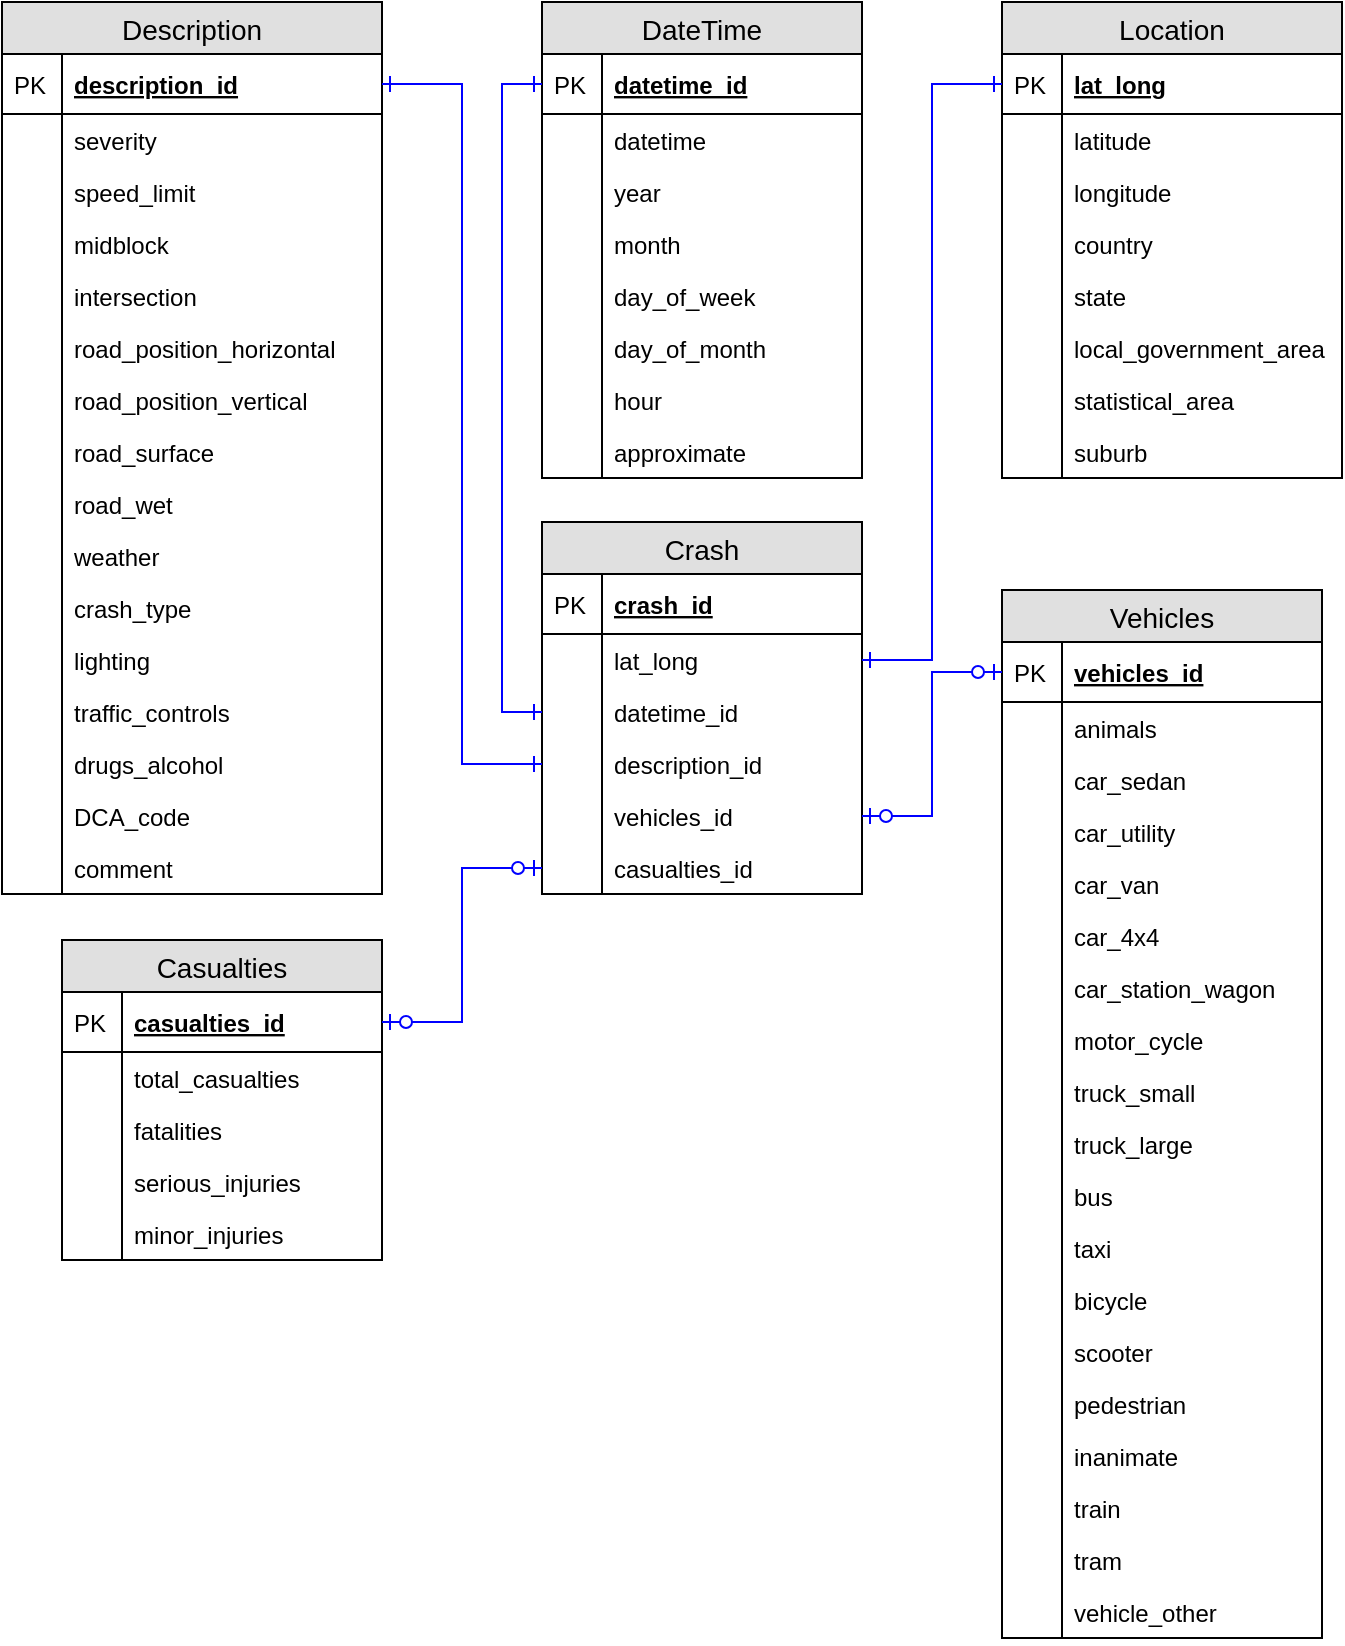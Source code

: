<mxfile version="12.4.1" type="device" pages="1"><diagram id="GvFTcKH3W0Dit8hN7vJ4" name="Page-1"><mxGraphModel dx="1341" dy="762" grid="1" gridSize="10" guides="1" tooltips="1" connect="1" arrows="1" fold="1" page="1" pageScale="1" pageWidth="850" pageHeight="1100" math="0" shadow="0"><root><mxCell id="0"/><mxCell id="1" parent="0"/><mxCell id="tbUKay86IUy-p5d0XgO8-1" value="Crash" style="swimlane;fontStyle=0;childLayout=stackLayout;horizontal=1;startSize=26;fillColor=#e0e0e0;horizontalStack=0;resizeParent=1;resizeParentMax=0;resizeLast=0;collapsible=1;marginBottom=0;swimlaneFillColor=#ffffff;align=center;fontSize=14;" parent="1" vertex="1"><mxGeometry x="370" y="276" width="160" height="186" as="geometry"/></mxCell><mxCell id="tbUKay86IUy-p5d0XgO8-2" value="crash_id" style="shape=partialRectangle;top=0;left=0;right=0;bottom=1;align=left;verticalAlign=middle;fillColor=none;spacingLeft=34;spacingRight=4;overflow=hidden;rotatable=0;points=[[0,0.5],[1,0.5]];portConstraint=eastwest;dropTarget=0;fontStyle=5;fontSize=12;" parent="tbUKay86IUy-p5d0XgO8-1" vertex="1"><mxGeometry y="26" width="160" height="30" as="geometry"/></mxCell><mxCell id="tbUKay86IUy-p5d0XgO8-3" value="PK" style="shape=partialRectangle;top=0;left=0;bottom=0;fillColor=none;align=left;verticalAlign=middle;spacingLeft=4;spacingRight=4;overflow=hidden;rotatable=0;points=[];portConstraint=eastwest;part=1;fontSize=12;" parent="tbUKay86IUy-p5d0XgO8-2" vertex="1" connectable="0"><mxGeometry width="30" height="30" as="geometry"/></mxCell><mxCell id="tbUKay86IUy-p5d0XgO8-8" value="lat_long" style="shape=partialRectangle;top=0;left=0;right=0;bottom=0;align=left;verticalAlign=top;fillColor=none;spacingLeft=34;spacingRight=4;overflow=hidden;rotatable=0;points=[[0,0.5],[1,0.5]];portConstraint=eastwest;dropTarget=0;fontSize=12;" parent="tbUKay86IUy-p5d0XgO8-1" vertex="1"><mxGeometry y="56" width="160" height="26" as="geometry"/></mxCell><mxCell id="tbUKay86IUy-p5d0XgO8-9" value="" style="shape=partialRectangle;top=0;left=0;bottom=0;fillColor=none;align=left;verticalAlign=top;spacingLeft=4;spacingRight=4;overflow=hidden;rotatable=0;points=[];portConstraint=eastwest;part=1;fontSize=12;" parent="tbUKay86IUy-p5d0XgO8-8" vertex="1" connectable="0"><mxGeometry width="30" height="26" as="geometry"/></mxCell><mxCell id="tbUKay86IUy-p5d0XgO8-73" value="datetime_id" style="shape=partialRectangle;top=0;left=0;right=0;bottom=0;align=left;verticalAlign=top;fillColor=none;spacingLeft=34;spacingRight=4;overflow=hidden;rotatable=0;points=[[0,0.5],[1,0.5]];portConstraint=eastwest;dropTarget=0;fontSize=12;" parent="tbUKay86IUy-p5d0XgO8-1" vertex="1"><mxGeometry y="82" width="160" height="26" as="geometry"/></mxCell><mxCell id="tbUKay86IUy-p5d0XgO8-74" value="" style="shape=partialRectangle;top=0;left=0;bottom=0;fillColor=none;align=left;verticalAlign=top;spacingLeft=4;spacingRight=4;overflow=hidden;rotatable=0;points=[];portConstraint=eastwest;part=1;fontSize=12;" parent="tbUKay86IUy-p5d0XgO8-73" vertex="1" connectable="0"><mxGeometry width="30" height="26" as="geometry"/></mxCell><mxCell id="tbUKay86IUy-p5d0XgO8-81" value="description_id" style="shape=partialRectangle;top=0;left=0;right=0;bottom=0;align=left;verticalAlign=top;fillColor=none;spacingLeft=34;spacingRight=4;overflow=hidden;rotatable=0;points=[[0,0.5],[1,0.5]];portConstraint=eastwest;dropTarget=0;fontSize=12;" parent="tbUKay86IUy-p5d0XgO8-1" vertex="1"><mxGeometry y="108" width="160" height="26" as="geometry"/></mxCell><mxCell id="tbUKay86IUy-p5d0XgO8-82" value="" style="shape=partialRectangle;top=0;left=0;bottom=0;fillColor=none;align=left;verticalAlign=top;spacingLeft=4;spacingRight=4;overflow=hidden;rotatable=0;points=[];portConstraint=eastwest;part=1;fontSize=12;" parent="tbUKay86IUy-p5d0XgO8-81" vertex="1" connectable="0"><mxGeometry width="30" height="26" as="geometry"/></mxCell><mxCell id="tbUKay86IUy-p5d0XgO8-79" value="vehicles_id" style="shape=partialRectangle;top=0;left=0;right=0;bottom=0;align=left;verticalAlign=top;fillColor=none;spacingLeft=34;spacingRight=4;overflow=hidden;rotatable=0;points=[[0,0.5],[1,0.5]];portConstraint=eastwest;dropTarget=0;fontSize=12;" parent="tbUKay86IUy-p5d0XgO8-1" vertex="1"><mxGeometry y="134" width="160" height="26" as="geometry"/></mxCell><mxCell id="tbUKay86IUy-p5d0XgO8-80" value="" style="shape=partialRectangle;top=0;left=0;bottom=0;fillColor=none;align=left;verticalAlign=top;spacingLeft=4;spacingRight=4;overflow=hidden;rotatable=0;points=[];portConstraint=eastwest;part=1;fontSize=12;" parent="tbUKay86IUy-p5d0XgO8-79" vertex="1" connectable="0"><mxGeometry width="30" height="26" as="geometry"/></mxCell><mxCell id="tbUKay86IUy-p5d0XgO8-77" value="casualties_id" style="shape=partialRectangle;top=0;left=0;right=0;bottom=0;align=left;verticalAlign=top;fillColor=none;spacingLeft=34;spacingRight=4;overflow=hidden;rotatable=0;points=[[0,0.5],[1,0.5]];portConstraint=eastwest;dropTarget=0;fontSize=12;" parent="tbUKay86IUy-p5d0XgO8-1" vertex="1"><mxGeometry y="160" width="160" height="26" as="geometry"/></mxCell><mxCell id="tbUKay86IUy-p5d0XgO8-78" value="" style="shape=partialRectangle;top=0;left=0;bottom=0;fillColor=none;align=left;verticalAlign=top;spacingLeft=4;spacingRight=4;overflow=hidden;rotatable=0;points=[];portConstraint=eastwest;part=1;fontSize=12;" parent="tbUKay86IUy-p5d0XgO8-77" vertex="1" connectable="0"><mxGeometry width="30" height="26" as="geometry"/></mxCell><mxCell id="tbUKay86IUy-p5d0XgO8-12" value="Description" style="swimlane;fontStyle=0;childLayout=stackLayout;horizontal=1;startSize=26;fillColor=#e0e0e0;horizontalStack=0;resizeParent=1;resizeParentMax=0;resizeLast=0;collapsible=1;marginBottom=0;swimlaneFillColor=#ffffff;align=center;fontSize=14;" parent="1" vertex="1"><mxGeometry x="100" y="16" width="190" height="446" as="geometry"/></mxCell><mxCell id="tbUKay86IUy-p5d0XgO8-13" value="description_id" style="shape=partialRectangle;top=0;left=0;right=0;bottom=1;align=left;verticalAlign=middle;fillColor=none;spacingLeft=34;spacingRight=4;overflow=hidden;rotatable=0;points=[[0,0.5],[1,0.5]];portConstraint=eastwest;dropTarget=0;fontStyle=5;fontSize=12;" parent="tbUKay86IUy-p5d0XgO8-12" vertex="1"><mxGeometry y="26" width="190" height="30" as="geometry"/></mxCell><mxCell id="tbUKay86IUy-p5d0XgO8-14" value="PK" style="shape=partialRectangle;top=0;left=0;bottom=0;fillColor=none;align=left;verticalAlign=middle;spacingLeft=4;spacingRight=4;overflow=hidden;rotatable=0;points=[];portConstraint=eastwest;part=1;fontSize=12;" parent="tbUKay86IUy-p5d0XgO8-13" vertex="1" connectable="0"><mxGeometry width="30" height="30" as="geometry"/></mxCell><mxCell id="tbUKay86IUy-p5d0XgO8-15" value="severity" style="shape=partialRectangle;top=0;left=0;right=0;bottom=0;align=left;verticalAlign=top;fillColor=none;spacingLeft=34;spacingRight=4;overflow=hidden;rotatable=0;points=[[0,0.5],[1,0.5]];portConstraint=eastwest;dropTarget=0;fontSize=12;" parent="tbUKay86IUy-p5d0XgO8-12" vertex="1"><mxGeometry y="56" width="190" height="26" as="geometry"/></mxCell><mxCell id="tbUKay86IUy-p5d0XgO8-16" value="" style="shape=partialRectangle;top=0;left=0;bottom=0;fillColor=none;align=left;verticalAlign=top;spacingLeft=4;spacingRight=4;overflow=hidden;rotatable=0;points=[];portConstraint=eastwest;part=1;fontSize=12;" parent="tbUKay86IUy-p5d0XgO8-15" vertex="1" connectable="0"><mxGeometry width="30" height="26" as="geometry"/></mxCell><mxCell id="tbUKay86IUy-p5d0XgO8-17" value="speed_limit" style="shape=partialRectangle;top=0;left=0;right=0;bottom=0;align=left;verticalAlign=top;fillColor=none;spacingLeft=34;spacingRight=4;overflow=hidden;rotatable=0;points=[[0,0.5],[1,0.5]];portConstraint=eastwest;dropTarget=0;fontSize=12;" parent="tbUKay86IUy-p5d0XgO8-12" vertex="1"><mxGeometry y="82" width="190" height="26" as="geometry"/></mxCell><mxCell id="tbUKay86IUy-p5d0XgO8-18" value="" style="shape=partialRectangle;top=0;left=0;bottom=0;fillColor=none;align=left;verticalAlign=top;spacingLeft=4;spacingRight=4;overflow=hidden;rotatable=0;points=[];portConstraint=eastwest;part=1;fontSize=12;" parent="tbUKay86IUy-p5d0XgO8-17" vertex="1" connectable="0"><mxGeometry width="30" height="26" as="geometry"/></mxCell><mxCell id="tbUKay86IUy-p5d0XgO8-19" value="midblock" style="shape=partialRectangle;top=0;left=0;right=0;bottom=0;align=left;verticalAlign=top;fillColor=none;spacingLeft=34;spacingRight=4;overflow=hidden;rotatable=0;points=[[0,0.5],[1,0.5]];portConstraint=eastwest;dropTarget=0;fontSize=12;" parent="tbUKay86IUy-p5d0XgO8-12" vertex="1"><mxGeometry y="108" width="190" height="26" as="geometry"/></mxCell><mxCell id="tbUKay86IUy-p5d0XgO8-20" value="" style="shape=partialRectangle;top=0;left=0;bottom=0;fillColor=none;align=left;verticalAlign=top;spacingLeft=4;spacingRight=4;overflow=hidden;rotatable=0;points=[];portConstraint=eastwest;part=1;fontSize=12;" parent="tbUKay86IUy-p5d0XgO8-19" vertex="1" connectable="0"><mxGeometry width="30" height="26" as="geometry"/></mxCell><mxCell id="tbUKay86IUy-p5d0XgO8-151" value="intersection" style="shape=partialRectangle;top=0;left=0;right=0;bottom=0;align=left;verticalAlign=top;fillColor=none;spacingLeft=34;spacingRight=4;overflow=hidden;rotatable=0;points=[[0,0.5],[1,0.5]];portConstraint=eastwest;dropTarget=0;fontSize=12;" parent="tbUKay86IUy-p5d0XgO8-12" vertex="1"><mxGeometry y="134" width="190" height="26" as="geometry"/></mxCell><mxCell id="tbUKay86IUy-p5d0XgO8-152" value="" style="shape=partialRectangle;top=0;left=0;bottom=0;fillColor=none;align=left;verticalAlign=top;spacingLeft=4;spacingRight=4;overflow=hidden;rotatable=0;points=[];portConstraint=eastwest;part=1;fontSize=12;" parent="tbUKay86IUy-p5d0XgO8-151" vertex="1" connectable="0"><mxGeometry width="30" height="26" as="geometry"/></mxCell><mxCell id="tbUKay86IUy-p5d0XgO8-153" value="road_position_horizontal" style="shape=partialRectangle;top=0;left=0;right=0;bottom=0;align=left;verticalAlign=top;fillColor=none;spacingLeft=34;spacingRight=4;overflow=hidden;rotatable=0;points=[[0,0.5],[1,0.5]];portConstraint=eastwest;dropTarget=0;fontSize=12;" parent="tbUKay86IUy-p5d0XgO8-12" vertex="1"><mxGeometry y="160" width="190" height="26" as="geometry"/></mxCell><mxCell id="tbUKay86IUy-p5d0XgO8-154" value="" style="shape=partialRectangle;top=0;left=0;bottom=0;fillColor=none;align=left;verticalAlign=top;spacingLeft=4;spacingRight=4;overflow=hidden;rotatable=0;points=[];portConstraint=eastwest;part=1;fontSize=12;" parent="tbUKay86IUy-p5d0XgO8-153" vertex="1" connectable="0"><mxGeometry width="30" height="26" as="geometry"/></mxCell><mxCell id="tbUKay86IUy-p5d0XgO8-155" value="road_position_vertical" style="shape=partialRectangle;top=0;left=0;right=0;bottom=0;align=left;verticalAlign=top;fillColor=none;spacingLeft=34;spacingRight=4;overflow=hidden;rotatable=0;points=[[0,0.5],[1,0.5]];portConstraint=eastwest;dropTarget=0;fontSize=12;" parent="tbUKay86IUy-p5d0XgO8-12" vertex="1"><mxGeometry y="186" width="190" height="26" as="geometry"/></mxCell><mxCell id="tbUKay86IUy-p5d0XgO8-156" value="" style="shape=partialRectangle;top=0;left=0;bottom=0;fillColor=none;align=left;verticalAlign=top;spacingLeft=4;spacingRight=4;overflow=hidden;rotatable=0;points=[];portConstraint=eastwest;part=1;fontSize=12;" parent="tbUKay86IUy-p5d0XgO8-155" vertex="1" connectable="0"><mxGeometry width="30" height="26" as="geometry"/></mxCell><mxCell id="tbUKay86IUy-p5d0XgO8-157" value="road_surface" style="shape=partialRectangle;top=0;left=0;right=0;bottom=0;align=left;verticalAlign=top;fillColor=none;spacingLeft=34;spacingRight=4;overflow=hidden;rotatable=0;points=[[0,0.5],[1,0.5]];portConstraint=eastwest;dropTarget=0;fontSize=12;" parent="tbUKay86IUy-p5d0XgO8-12" vertex="1"><mxGeometry y="212" width="190" height="26" as="geometry"/></mxCell><mxCell id="tbUKay86IUy-p5d0XgO8-158" value="" style="shape=partialRectangle;top=0;left=0;bottom=0;fillColor=none;align=left;verticalAlign=top;spacingLeft=4;spacingRight=4;overflow=hidden;rotatable=0;points=[];portConstraint=eastwest;part=1;fontSize=12;" parent="tbUKay86IUy-p5d0XgO8-157" vertex="1" connectable="0"><mxGeometry width="30" height="26" as="geometry"/></mxCell><mxCell id="tbUKay86IUy-p5d0XgO8-159" value="road_wet" style="shape=partialRectangle;top=0;left=0;right=0;bottom=0;align=left;verticalAlign=top;fillColor=none;spacingLeft=34;spacingRight=4;overflow=hidden;rotatable=0;points=[[0,0.5],[1,0.5]];portConstraint=eastwest;dropTarget=0;fontSize=12;" parent="tbUKay86IUy-p5d0XgO8-12" vertex="1"><mxGeometry y="238" width="190" height="26" as="geometry"/></mxCell><mxCell id="tbUKay86IUy-p5d0XgO8-160" value="" style="shape=partialRectangle;top=0;left=0;bottom=0;fillColor=none;align=left;verticalAlign=top;spacingLeft=4;spacingRight=4;overflow=hidden;rotatable=0;points=[];portConstraint=eastwest;part=1;fontSize=12;" parent="tbUKay86IUy-p5d0XgO8-159" vertex="1" connectable="0"><mxGeometry width="30" height="26" as="geometry"/></mxCell><mxCell id="tbUKay86IUy-p5d0XgO8-161" value="weather" style="shape=partialRectangle;top=0;left=0;right=0;bottom=0;align=left;verticalAlign=top;fillColor=none;spacingLeft=34;spacingRight=4;overflow=hidden;rotatable=0;points=[[0,0.5],[1,0.5]];portConstraint=eastwest;dropTarget=0;fontSize=12;" parent="tbUKay86IUy-p5d0XgO8-12" vertex="1"><mxGeometry y="264" width="190" height="26" as="geometry"/></mxCell><mxCell id="tbUKay86IUy-p5d0XgO8-162" value="" style="shape=partialRectangle;top=0;left=0;bottom=0;fillColor=none;align=left;verticalAlign=top;spacingLeft=4;spacingRight=4;overflow=hidden;rotatable=0;points=[];portConstraint=eastwest;part=1;fontSize=12;" parent="tbUKay86IUy-p5d0XgO8-161" vertex="1" connectable="0"><mxGeometry width="30" height="26" as="geometry"/></mxCell><mxCell id="tbUKay86IUy-p5d0XgO8-163" value="crash_type" style="shape=partialRectangle;top=0;left=0;right=0;bottom=0;align=left;verticalAlign=top;fillColor=none;spacingLeft=34;spacingRight=4;overflow=hidden;rotatable=0;points=[[0,0.5],[1,0.5]];portConstraint=eastwest;dropTarget=0;fontSize=12;" parent="tbUKay86IUy-p5d0XgO8-12" vertex="1"><mxGeometry y="290" width="190" height="26" as="geometry"/></mxCell><mxCell id="tbUKay86IUy-p5d0XgO8-164" value="" style="shape=partialRectangle;top=0;left=0;bottom=0;fillColor=none;align=left;verticalAlign=top;spacingLeft=4;spacingRight=4;overflow=hidden;rotatable=0;points=[];portConstraint=eastwest;part=1;fontSize=12;" parent="tbUKay86IUy-p5d0XgO8-163" vertex="1" connectable="0"><mxGeometry width="30" height="26" as="geometry"/></mxCell><mxCell id="tbUKay86IUy-p5d0XgO8-165" value="lighting" style="shape=partialRectangle;top=0;left=0;right=0;bottom=0;align=left;verticalAlign=top;fillColor=none;spacingLeft=34;spacingRight=4;overflow=hidden;rotatable=0;points=[[0,0.5],[1,0.5]];portConstraint=eastwest;dropTarget=0;fontSize=12;" parent="tbUKay86IUy-p5d0XgO8-12" vertex="1"><mxGeometry y="316" width="190" height="26" as="geometry"/></mxCell><mxCell id="tbUKay86IUy-p5d0XgO8-166" value="" style="shape=partialRectangle;top=0;left=0;bottom=0;fillColor=none;align=left;verticalAlign=top;spacingLeft=4;spacingRight=4;overflow=hidden;rotatable=0;points=[];portConstraint=eastwest;part=1;fontSize=12;" parent="tbUKay86IUy-p5d0XgO8-165" vertex="1" connectable="0"><mxGeometry width="30" height="26" as="geometry"/></mxCell><mxCell id="tbUKay86IUy-p5d0XgO8-167" value="traffic_controls" style="shape=partialRectangle;top=0;left=0;right=0;bottom=0;align=left;verticalAlign=top;fillColor=none;spacingLeft=34;spacingRight=4;overflow=hidden;rotatable=0;points=[[0,0.5],[1,0.5]];portConstraint=eastwest;dropTarget=0;fontSize=12;" parent="tbUKay86IUy-p5d0XgO8-12" vertex="1"><mxGeometry y="342" width="190" height="26" as="geometry"/></mxCell><mxCell id="tbUKay86IUy-p5d0XgO8-168" value="" style="shape=partialRectangle;top=0;left=0;bottom=0;fillColor=none;align=left;verticalAlign=top;spacingLeft=4;spacingRight=4;overflow=hidden;rotatable=0;points=[];portConstraint=eastwest;part=1;fontSize=12;" parent="tbUKay86IUy-p5d0XgO8-167" vertex="1" connectable="0"><mxGeometry width="30" height="26" as="geometry"/></mxCell><mxCell id="tbUKay86IUy-p5d0XgO8-169" value="drugs_alcohol" style="shape=partialRectangle;top=0;left=0;right=0;bottom=0;align=left;verticalAlign=top;fillColor=none;spacingLeft=34;spacingRight=4;overflow=hidden;rotatable=0;points=[[0,0.5],[1,0.5]];portConstraint=eastwest;dropTarget=0;fontSize=12;" parent="tbUKay86IUy-p5d0XgO8-12" vertex="1"><mxGeometry y="368" width="190" height="26" as="geometry"/></mxCell><mxCell id="tbUKay86IUy-p5d0XgO8-170" value="" style="shape=partialRectangle;top=0;left=0;bottom=0;fillColor=none;align=left;verticalAlign=top;spacingLeft=4;spacingRight=4;overflow=hidden;rotatable=0;points=[];portConstraint=eastwest;part=1;fontSize=12;" parent="tbUKay86IUy-p5d0XgO8-169" vertex="1" connectable="0"><mxGeometry width="30" height="26" as="geometry"/></mxCell><mxCell id="tbUKay86IUy-p5d0XgO8-171" value="DCA_code" style="shape=partialRectangle;top=0;left=0;right=0;bottom=0;align=left;verticalAlign=top;fillColor=none;spacingLeft=34;spacingRight=4;overflow=hidden;rotatable=0;points=[[0,0.5],[1,0.5]];portConstraint=eastwest;dropTarget=0;fontSize=12;" parent="tbUKay86IUy-p5d0XgO8-12" vertex="1"><mxGeometry y="394" width="190" height="26" as="geometry"/></mxCell><mxCell id="tbUKay86IUy-p5d0XgO8-172" value="" style="shape=partialRectangle;top=0;left=0;bottom=0;fillColor=none;align=left;verticalAlign=top;spacingLeft=4;spacingRight=4;overflow=hidden;rotatable=0;points=[];portConstraint=eastwest;part=1;fontSize=12;" parent="tbUKay86IUy-p5d0XgO8-171" vertex="1" connectable="0"><mxGeometry width="30" height="26" as="geometry"/></mxCell><mxCell id="tbUKay86IUy-p5d0XgO8-173" value="comment" style="shape=partialRectangle;top=0;left=0;right=0;bottom=0;align=left;verticalAlign=top;fillColor=none;spacingLeft=34;spacingRight=4;overflow=hidden;rotatable=0;points=[[0,0.5],[1,0.5]];portConstraint=eastwest;dropTarget=0;fontSize=12;" parent="tbUKay86IUy-p5d0XgO8-12" vertex="1"><mxGeometry y="420" width="190" height="26" as="geometry"/></mxCell><mxCell id="tbUKay86IUy-p5d0XgO8-174" value="" style="shape=partialRectangle;top=0;left=0;bottom=0;fillColor=none;align=left;verticalAlign=top;spacingLeft=4;spacingRight=4;overflow=hidden;rotatable=0;points=[];portConstraint=eastwest;part=1;fontSize=12;" parent="tbUKay86IUy-p5d0XgO8-173" vertex="1" connectable="0"><mxGeometry width="30" height="26" as="geometry"/></mxCell><mxCell id="tbUKay86IUy-p5d0XgO8-23" value="DateTime" style="swimlane;fontStyle=0;childLayout=stackLayout;horizontal=1;startSize=26;fillColor=#e0e0e0;horizontalStack=0;resizeParent=1;resizeParentMax=0;resizeLast=0;collapsible=1;marginBottom=0;swimlaneFillColor=#ffffff;align=center;fontSize=14;" parent="1" vertex="1"><mxGeometry x="370" y="16" width="160" height="238" as="geometry"/></mxCell><mxCell id="tbUKay86IUy-p5d0XgO8-24" value="datetime_id" style="shape=partialRectangle;top=0;left=0;right=0;bottom=1;align=left;verticalAlign=middle;fillColor=none;spacingLeft=34;spacingRight=4;overflow=hidden;rotatable=0;points=[[0,0.5],[1,0.5]];portConstraint=eastwest;dropTarget=0;fontStyle=5;fontSize=12;" parent="tbUKay86IUy-p5d0XgO8-23" vertex="1"><mxGeometry y="26" width="160" height="30" as="geometry"/></mxCell><mxCell id="tbUKay86IUy-p5d0XgO8-25" value="PK" style="shape=partialRectangle;top=0;left=0;bottom=0;fillColor=none;align=left;verticalAlign=middle;spacingLeft=4;spacingRight=4;overflow=hidden;rotatable=0;points=[];portConstraint=eastwest;part=1;fontSize=12;" parent="tbUKay86IUy-p5d0XgO8-24" vertex="1" connectable="0"><mxGeometry width="30" height="30" as="geometry"/></mxCell><mxCell id="tbUKay86IUy-p5d0XgO8-26" value="datetime" style="shape=partialRectangle;top=0;left=0;right=0;bottom=0;align=left;verticalAlign=top;fillColor=none;spacingLeft=34;spacingRight=4;overflow=hidden;rotatable=0;points=[[0,0.5],[1,0.5]];portConstraint=eastwest;dropTarget=0;fontSize=12;" parent="tbUKay86IUy-p5d0XgO8-23" vertex="1"><mxGeometry y="56" width="160" height="26" as="geometry"/></mxCell><mxCell id="tbUKay86IUy-p5d0XgO8-27" value="" style="shape=partialRectangle;top=0;left=0;bottom=0;fillColor=none;align=left;verticalAlign=top;spacingLeft=4;spacingRight=4;overflow=hidden;rotatable=0;points=[];portConstraint=eastwest;part=1;fontSize=12;" parent="tbUKay86IUy-p5d0XgO8-26" vertex="1" connectable="0"><mxGeometry width="30" height="26" as="geometry"/></mxCell><mxCell id="tbUKay86IUy-p5d0XgO8-28" value="year" style="shape=partialRectangle;top=0;left=0;right=0;bottom=0;align=left;verticalAlign=top;fillColor=none;spacingLeft=34;spacingRight=4;overflow=hidden;rotatable=0;points=[[0,0.5],[1,0.5]];portConstraint=eastwest;dropTarget=0;fontSize=12;" parent="tbUKay86IUy-p5d0XgO8-23" vertex="1"><mxGeometry y="82" width="160" height="26" as="geometry"/></mxCell><mxCell id="tbUKay86IUy-p5d0XgO8-29" value="" style="shape=partialRectangle;top=0;left=0;bottom=0;fillColor=none;align=left;verticalAlign=top;spacingLeft=4;spacingRight=4;overflow=hidden;rotatable=0;points=[];portConstraint=eastwest;part=1;fontSize=12;" parent="tbUKay86IUy-p5d0XgO8-28" vertex="1" connectable="0"><mxGeometry width="30" height="26" as="geometry"/></mxCell><mxCell id="tbUKay86IUy-p5d0XgO8-30" value="month" style="shape=partialRectangle;top=0;left=0;right=0;bottom=0;align=left;verticalAlign=top;fillColor=none;spacingLeft=34;spacingRight=4;overflow=hidden;rotatable=0;points=[[0,0.5],[1,0.5]];portConstraint=eastwest;dropTarget=0;fontSize=12;" parent="tbUKay86IUy-p5d0XgO8-23" vertex="1"><mxGeometry y="108" width="160" height="26" as="geometry"/></mxCell><mxCell id="tbUKay86IUy-p5d0XgO8-31" value="" style="shape=partialRectangle;top=0;left=0;bottom=0;fillColor=none;align=left;verticalAlign=top;spacingLeft=4;spacingRight=4;overflow=hidden;rotatable=0;points=[];portConstraint=eastwest;part=1;fontSize=12;" parent="tbUKay86IUy-p5d0XgO8-30" vertex="1" connectable="0"><mxGeometry width="30" height="26" as="geometry"/></mxCell><mxCell id="tbUKay86IUy-p5d0XgO8-102" value="day_of_week" style="shape=partialRectangle;top=0;left=0;right=0;bottom=0;align=left;verticalAlign=top;fillColor=none;spacingLeft=34;spacingRight=4;overflow=hidden;rotatable=0;points=[[0,0.5],[1,0.5]];portConstraint=eastwest;dropTarget=0;fontSize=12;" parent="tbUKay86IUy-p5d0XgO8-23" vertex="1"><mxGeometry y="134" width="160" height="26" as="geometry"/></mxCell><mxCell id="tbUKay86IUy-p5d0XgO8-103" value="" style="shape=partialRectangle;top=0;left=0;bottom=0;fillColor=none;align=left;verticalAlign=top;spacingLeft=4;spacingRight=4;overflow=hidden;rotatable=0;points=[];portConstraint=eastwest;part=1;fontSize=12;" parent="tbUKay86IUy-p5d0XgO8-102" vertex="1" connectable="0"><mxGeometry width="30" height="26" as="geometry"/></mxCell><mxCell id="tbUKay86IUy-p5d0XgO8-104" value="day_of_month" style="shape=partialRectangle;top=0;left=0;right=0;bottom=0;align=left;verticalAlign=top;fillColor=none;spacingLeft=34;spacingRight=4;overflow=hidden;rotatable=0;points=[[0,0.5],[1,0.5]];portConstraint=eastwest;dropTarget=0;fontSize=12;" parent="tbUKay86IUy-p5d0XgO8-23" vertex="1"><mxGeometry y="160" width="160" height="26" as="geometry"/></mxCell><mxCell id="tbUKay86IUy-p5d0XgO8-105" value="" style="shape=partialRectangle;top=0;left=0;bottom=0;fillColor=none;align=left;verticalAlign=top;spacingLeft=4;spacingRight=4;overflow=hidden;rotatable=0;points=[];portConstraint=eastwest;part=1;fontSize=12;" parent="tbUKay86IUy-p5d0XgO8-104" vertex="1" connectable="0"><mxGeometry width="30" height="26" as="geometry"/></mxCell><mxCell id="tbUKay86IUy-p5d0XgO8-106" value="hour" style="shape=partialRectangle;top=0;left=0;right=0;bottom=0;align=left;verticalAlign=top;fillColor=none;spacingLeft=34;spacingRight=4;overflow=hidden;rotatable=0;points=[[0,0.5],[1,0.5]];portConstraint=eastwest;dropTarget=0;fontSize=12;" parent="tbUKay86IUy-p5d0XgO8-23" vertex="1"><mxGeometry y="186" width="160" height="26" as="geometry"/></mxCell><mxCell id="tbUKay86IUy-p5d0XgO8-107" value="" style="shape=partialRectangle;top=0;left=0;bottom=0;fillColor=none;align=left;verticalAlign=top;spacingLeft=4;spacingRight=4;overflow=hidden;rotatable=0;points=[];portConstraint=eastwest;part=1;fontSize=12;" parent="tbUKay86IUy-p5d0XgO8-106" vertex="1" connectable="0"><mxGeometry width="30" height="26" as="geometry"/></mxCell><mxCell id="tFTnKFbqQkCnBOEM3c4P-1" value="approximate" style="shape=partialRectangle;top=0;left=0;right=0;bottom=0;align=left;verticalAlign=top;fillColor=none;spacingLeft=34;spacingRight=4;overflow=hidden;rotatable=0;points=[[0,0.5],[1,0.5]];portConstraint=eastwest;dropTarget=0;fontSize=12;" vertex="1" parent="tbUKay86IUy-p5d0XgO8-23"><mxGeometry y="212" width="160" height="26" as="geometry"/></mxCell><mxCell id="tFTnKFbqQkCnBOEM3c4P-2" value="" style="shape=partialRectangle;top=0;left=0;bottom=0;fillColor=none;align=left;verticalAlign=top;spacingLeft=4;spacingRight=4;overflow=hidden;rotatable=0;points=[];portConstraint=eastwest;part=1;fontSize=12;" vertex="1" connectable="0" parent="tFTnKFbqQkCnBOEM3c4P-1"><mxGeometry width="30" height="26" as="geometry"/></mxCell><mxCell id="tbUKay86IUy-p5d0XgO8-34" value="Location" style="swimlane;fontStyle=0;childLayout=stackLayout;horizontal=1;startSize=26;fillColor=#e0e0e0;horizontalStack=0;resizeParent=1;resizeParentMax=0;resizeLast=0;collapsible=1;marginBottom=0;swimlaneFillColor=#ffffff;align=center;fontSize=14;" parent="1" vertex="1"><mxGeometry x="600" y="16" width="170" height="238" as="geometry"/></mxCell><mxCell id="tbUKay86IUy-p5d0XgO8-35" value="lat_long" style="shape=partialRectangle;top=0;left=0;right=0;bottom=1;align=left;verticalAlign=middle;fillColor=none;spacingLeft=34;spacingRight=4;overflow=hidden;rotatable=0;points=[[0,0.5],[1,0.5]];portConstraint=eastwest;dropTarget=0;fontStyle=5;fontSize=12;" parent="tbUKay86IUy-p5d0XgO8-34" vertex="1"><mxGeometry y="26" width="170" height="30" as="geometry"/></mxCell><mxCell id="tbUKay86IUy-p5d0XgO8-36" value="PK" style="shape=partialRectangle;top=0;left=0;bottom=0;fillColor=none;align=left;verticalAlign=middle;spacingLeft=4;spacingRight=4;overflow=hidden;rotatable=0;points=[];portConstraint=eastwest;part=1;fontSize=12;" parent="tbUKay86IUy-p5d0XgO8-35" vertex="1" connectable="0"><mxGeometry width="30" height="30" as="geometry"/></mxCell><mxCell id="tbUKay86IUy-p5d0XgO8-37" value="latitude" style="shape=partialRectangle;top=0;left=0;right=0;bottom=0;align=left;verticalAlign=top;fillColor=none;spacingLeft=34;spacingRight=4;overflow=hidden;rotatable=0;points=[[0,0.5],[1,0.5]];portConstraint=eastwest;dropTarget=0;fontSize=12;" parent="tbUKay86IUy-p5d0XgO8-34" vertex="1"><mxGeometry y="56" width="170" height="26" as="geometry"/></mxCell><mxCell id="tbUKay86IUy-p5d0XgO8-38" value="" style="shape=partialRectangle;top=0;left=0;bottom=0;fillColor=none;align=left;verticalAlign=top;spacingLeft=4;spacingRight=4;overflow=hidden;rotatable=0;points=[];portConstraint=eastwest;part=1;fontSize=12;" parent="tbUKay86IUy-p5d0XgO8-37" vertex="1" connectable="0"><mxGeometry width="30" height="26" as="geometry"/></mxCell><mxCell id="tbUKay86IUy-p5d0XgO8-39" value="longitude" style="shape=partialRectangle;top=0;left=0;right=0;bottom=0;align=left;verticalAlign=top;fillColor=none;spacingLeft=34;spacingRight=4;overflow=hidden;rotatable=0;points=[[0,0.5],[1,0.5]];portConstraint=eastwest;dropTarget=0;fontSize=12;" parent="tbUKay86IUy-p5d0XgO8-34" vertex="1"><mxGeometry y="82" width="170" height="26" as="geometry"/></mxCell><mxCell id="tbUKay86IUy-p5d0XgO8-40" value="" style="shape=partialRectangle;top=0;left=0;bottom=0;fillColor=none;align=left;verticalAlign=top;spacingLeft=4;spacingRight=4;overflow=hidden;rotatable=0;points=[];portConstraint=eastwest;part=1;fontSize=12;" parent="tbUKay86IUy-p5d0XgO8-39" vertex="1" connectable="0"><mxGeometry width="30" height="26" as="geometry"/></mxCell><mxCell id="tbUKay86IUy-p5d0XgO8-41" value="country" style="shape=partialRectangle;top=0;left=0;right=0;bottom=0;align=left;verticalAlign=top;fillColor=none;spacingLeft=34;spacingRight=4;overflow=hidden;rotatable=0;points=[[0,0.5],[1,0.5]];portConstraint=eastwest;dropTarget=0;fontSize=12;" parent="tbUKay86IUy-p5d0XgO8-34" vertex="1"><mxGeometry y="108" width="170" height="26" as="geometry"/></mxCell><mxCell id="tbUKay86IUy-p5d0XgO8-42" value="" style="shape=partialRectangle;top=0;left=0;bottom=0;fillColor=none;align=left;verticalAlign=top;spacingLeft=4;spacingRight=4;overflow=hidden;rotatable=0;points=[];portConstraint=eastwest;part=1;fontSize=12;" parent="tbUKay86IUy-p5d0XgO8-41" vertex="1" connectable="0"><mxGeometry width="30" height="26" as="geometry"/></mxCell><mxCell id="tbUKay86IUy-p5d0XgO8-90" value="state" style="shape=partialRectangle;top=0;left=0;right=0;bottom=0;align=left;verticalAlign=top;fillColor=none;spacingLeft=34;spacingRight=4;overflow=hidden;rotatable=0;points=[[0,0.5],[1,0.5]];portConstraint=eastwest;dropTarget=0;fontSize=12;" parent="tbUKay86IUy-p5d0XgO8-34" vertex="1"><mxGeometry y="134" width="170" height="26" as="geometry"/></mxCell><mxCell id="tbUKay86IUy-p5d0XgO8-91" value="" style="shape=partialRectangle;top=0;left=0;bottom=0;fillColor=none;align=left;verticalAlign=top;spacingLeft=4;spacingRight=4;overflow=hidden;rotatable=0;points=[];portConstraint=eastwest;part=1;fontSize=12;" parent="tbUKay86IUy-p5d0XgO8-90" vertex="1" connectable="0"><mxGeometry width="30" height="26" as="geometry"/></mxCell><mxCell id="tbUKay86IUy-p5d0XgO8-92" value="local_government_area" style="shape=partialRectangle;top=0;left=0;right=0;bottom=0;align=left;verticalAlign=top;fillColor=none;spacingLeft=34;spacingRight=4;overflow=hidden;rotatable=0;points=[[0,0.5],[1,0.5]];portConstraint=eastwest;dropTarget=0;fontSize=12;" parent="tbUKay86IUy-p5d0XgO8-34" vertex="1"><mxGeometry y="160" width="170" height="26" as="geometry"/></mxCell><mxCell id="tbUKay86IUy-p5d0XgO8-93" value="" style="shape=partialRectangle;top=0;left=0;bottom=0;fillColor=none;align=left;verticalAlign=top;spacingLeft=4;spacingRight=4;overflow=hidden;rotatable=0;points=[];portConstraint=eastwest;part=1;fontSize=12;" parent="tbUKay86IUy-p5d0XgO8-92" vertex="1" connectable="0"><mxGeometry width="30" height="26" as="geometry"/></mxCell><mxCell id="tbUKay86IUy-p5d0XgO8-94" value="statistical_area" style="shape=partialRectangle;top=0;left=0;right=0;bottom=0;align=left;verticalAlign=top;fillColor=none;spacingLeft=34;spacingRight=4;overflow=hidden;rotatable=0;points=[[0,0.5],[1,0.5]];portConstraint=eastwest;dropTarget=0;fontSize=12;" parent="tbUKay86IUy-p5d0XgO8-34" vertex="1"><mxGeometry y="186" width="170" height="26" as="geometry"/></mxCell><mxCell id="tbUKay86IUy-p5d0XgO8-95" value="" style="shape=partialRectangle;top=0;left=0;bottom=0;fillColor=none;align=left;verticalAlign=top;spacingLeft=4;spacingRight=4;overflow=hidden;rotatable=0;points=[];portConstraint=eastwest;part=1;fontSize=12;" parent="tbUKay86IUy-p5d0XgO8-94" vertex="1" connectable="0"><mxGeometry width="30" height="26" as="geometry"/></mxCell><mxCell id="tbUKay86IUy-p5d0XgO8-96" value="suburb" style="shape=partialRectangle;top=0;left=0;right=0;bottom=0;align=left;verticalAlign=top;fillColor=none;spacingLeft=34;spacingRight=4;overflow=hidden;rotatable=0;points=[[0,0.5],[1,0.5]];portConstraint=eastwest;dropTarget=0;fontSize=12;" parent="tbUKay86IUy-p5d0XgO8-34" vertex="1"><mxGeometry y="212" width="170" height="26" as="geometry"/></mxCell><mxCell id="tbUKay86IUy-p5d0XgO8-97" value="" style="shape=partialRectangle;top=0;left=0;bottom=0;fillColor=none;align=left;verticalAlign=top;spacingLeft=4;spacingRight=4;overflow=hidden;rotatable=0;points=[];portConstraint=eastwest;part=1;fontSize=12;" parent="tbUKay86IUy-p5d0XgO8-96" vertex="1" connectable="0"><mxGeometry width="30" height="26" as="geometry"/></mxCell><mxCell id="tbUKay86IUy-p5d0XgO8-45" value="Vehicles" style="swimlane;fontStyle=0;childLayout=stackLayout;horizontal=1;startSize=26;fillColor=#e0e0e0;horizontalStack=0;resizeParent=1;resizeParentMax=0;resizeLast=0;collapsible=1;marginBottom=0;swimlaneFillColor=#ffffff;align=center;fontSize=14;" parent="1" vertex="1"><mxGeometry x="600" y="310" width="160" height="524" as="geometry"/></mxCell><mxCell id="tbUKay86IUy-p5d0XgO8-46" value="vehicles_id" style="shape=partialRectangle;top=0;left=0;right=0;bottom=1;align=left;verticalAlign=middle;fillColor=none;spacingLeft=34;spacingRight=4;overflow=hidden;rotatable=0;points=[[0,0.5],[1,0.5]];portConstraint=eastwest;dropTarget=0;fontStyle=5;fontSize=12;" parent="tbUKay86IUy-p5d0XgO8-45" vertex="1"><mxGeometry y="26" width="160" height="30" as="geometry"/></mxCell><mxCell id="tbUKay86IUy-p5d0XgO8-47" value="PK" style="shape=partialRectangle;top=0;left=0;bottom=0;fillColor=none;align=left;verticalAlign=middle;spacingLeft=4;spacingRight=4;overflow=hidden;rotatable=0;points=[];portConstraint=eastwest;part=1;fontSize=12;" parent="tbUKay86IUy-p5d0XgO8-46" vertex="1" connectable="0"><mxGeometry width="30" height="30" as="geometry"/></mxCell><mxCell id="tbUKay86IUy-p5d0XgO8-48" value="animals" style="shape=partialRectangle;top=0;left=0;right=0;bottom=0;align=left;verticalAlign=top;fillColor=none;spacingLeft=34;spacingRight=4;overflow=hidden;rotatable=0;points=[[0,0.5],[1,0.5]];portConstraint=eastwest;dropTarget=0;fontSize=12;" parent="tbUKay86IUy-p5d0XgO8-45" vertex="1"><mxGeometry y="56" width="160" height="26" as="geometry"/></mxCell><mxCell id="tbUKay86IUy-p5d0XgO8-49" value="" style="shape=partialRectangle;top=0;left=0;bottom=0;fillColor=none;align=left;verticalAlign=top;spacingLeft=4;spacingRight=4;overflow=hidden;rotatable=0;points=[];portConstraint=eastwest;part=1;fontSize=12;" parent="tbUKay86IUy-p5d0XgO8-48" vertex="1" connectable="0"><mxGeometry width="30" height="26" as="geometry"/></mxCell><mxCell id="tbUKay86IUy-p5d0XgO8-50" value="car_sedan" style="shape=partialRectangle;top=0;left=0;right=0;bottom=0;align=left;verticalAlign=top;fillColor=none;spacingLeft=34;spacingRight=4;overflow=hidden;rotatable=0;points=[[0,0.5],[1,0.5]];portConstraint=eastwest;dropTarget=0;fontSize=12;" parent="tbUKay86IUy-p5d0XgO8-45" vertex="1"><mxGeometry y="82" width="160" height="26" as="geometry"/></mxCell><mxCell id="tbUKay86IUy-p5d0XgO8-51" value="" style="shape=partialRectangle;top=0;left=0;bottom=0;fillColor=none;align=left;verticalAlign=top;spacingLeft=4;spacingRight=4;overflow=hidden;rotatable=0;points=[];portConstraint=eastwest;part=1;fontSize=12;" parent="tbUKay86IUy-p5d0XgO8-50" vertex="1" connectable="0"><mxGeometry width="30" height="26" as="geometry"/></mxCell><mxCell id="tbUKay86IUy-p5d0XgO8-52" value="car_utility" style="shape=partialRectangle;top=0;left=0;right=0;bottom=0;align=left;verticalAlign=top;fillColor=none;spacingLeft=34;spacingRight=4;overflow=hidden;rotatable=0;points=[[0,0.5],[1,0.5]];portConstraint=eastwest;dropTarget=0;fontSize=12;" parent="tbUKay86IUy-p5d0XgO8-45" vertex="1"><mxGeometry y="108" width="160" height="26" as="geometry"/></mxCell><mxCell id="tbUKay86IUy-p5d0XgO8-53" value="" style="shape=partialRectangle;top=0;left=0;bottom=0;fillColor=none;align=left;verticalAlign=top;spacingLeft=4;spacingRight=4;overflow=hidden;rotatable=0;points=[];portConstraint=eastwest;part=1;fontSize=12;" parent="tbUKay86IUy-p5d0XgO8-52" vertex="1" connectable="0"><mxGeometry width="30" height="26" as="geometry"/></mxCell><mxCell id="tbUKay86IUy-p5d0XgO8-108" value="car_van" style="shape=partialRectangle;top=0;left=0;right=0;bottom=0;align=left;verticalAlign=top;fillColor=none;spacingLeft=34;spacingRight=4;overflow=hidden;rotatable=0;points=[[0,0.5],[1,0.5]];portConstraint=eastwest;dropTarget=0;fontSize=12;" parent="tbUKay86IUy-p5d0XgO8-45" vertex="1"><mxGeometry y="134" width="160" height="26" as="geometry"/></mxCell><mxCell id="tbUKay86IUy-p5d0XgO8-109" value="" style="shape=partialRectangle;top=0;left=0;bottom=0;fillColor=none;align=left;verticalAlign=top;spacingLeft=4;spacingRight=4;overflow=hidden;rotatable=0;points=[];portConstraint=eastwest;part=1;fontSize=12;" parent="tbUKay86IUy-p5d0XgO8-108" vertex="1" connectable="0"><mxGeometry width="30" height="26" as="geometry"/></mxCell><mxCell id="tbUKay86IUy-p5d0XgO8-110" value="car_4x4" style="shape=partialRectangle;top=0;left=0;right=0;bottom=0;align=left;verticalAlign=top;fillColor=none;spacingLeft=34;spacingRight=4;overflow=hidden;rotatable=0;points=[[0,0.5],[1,0.5]];portConstraint=eastwest;dropTarget=0;fontSize=12;" parent="tbUKay86IUy-p5d0XgO8-45" vertex="1"><mxGeometry y="160" width="160" height="26" as="geometry"/></mxCell><mxCell id="tbUKay86IUy-p5d0XgO8-111" value="" style="shape=partialRectangle;top=0;left=0;bottom=0;fillColor=none;align=left;verticalAlign=top;spacingLeft=4;spacingRight=4;overflow=hidden;rotatable=0;points=[];portConstraint=eastwest;part=1;fontSize=12;" parent="tbUKay86IUy-p5d0XgO8-110" vertex="1" connectable="0"><mxGeometry width="30" height="26" as="geometry"/></mxCell><mxCell id="tbUKay86IUy-p5d0XgO8-136" value="car_station_wagon" style="shape=partialRectangle;top=0;left=0;right=0;bottom=0;align=left;verticalAlign=top;fillColor=none;spacingLeft=34;spacingRight=4;overflow=hidden;rotatable=0;points=[[0,0.5],[1,0.5]];portConstraint=eastwest;dropTarget=0;fontSize=12;" parent="tbUKay86IUy-p5d0XgO8-45" vertex="1"><mxGeometry y="186" width="160" height="26" as="geometry"/></mxCell><mxCell id="tbUKay86IUy-p5d0XgO8-137" value="" style="shape=partialRectangle;top=0;left=0;bottom=0;fillColor=none;align=left;verticalAlign=top;spacingLeft=4;spacingRight=4;overflow=hidden;rotatable=0;points=[];portConstraint=eastwest;part=1;fontSize=12;" parent="tbUKay86IUy-p5d0XgO8-136" vertex="1" connectable="0"><mxGeometry width="30" height="26" as="geometry"/></mxCell><mxCell id="tbUKay86IUy-p5d0XgO8-112" value="motor_cycle" style="shape=partialRectangle;top=0;left=0;right=0;bottom=0;align=left;verticalAlign=top;fillColor=none;spacingLeft=34;spacingRight=4;overflow=hidden;rotatable=0;points=[[0,0.5],[1,0.5]];portConstraint=eastwest;dropTarget=0;fontSize=12;" parent="tbUKay86IUy-p5d0XgO8-45" vertex="1"><mxGeometry y="212" width="160" height="26" as="geometry"/></mxCell><mxCell id="tbUKay86IUy-p5d0XgO8-113" value="" style="shape=partialRectangle;top=0;left=0;bottom=0;fillColor=none;align=left;verticalAlign=top;spacingLeft=4;spacingRight=4;overflow=hidden;rotatable=0;points=[];portConstraint=eastwest;part=1;fontSize=12;" parent="tbUKay86IUy-p5d0XgO8-112" vertex="1" connectable="0"><mxGeometry width="30" height="26" as="geometry"/></mxCell><mxCell id="tbUKay86IUy-p5d0XgO8-114" value="truck_small" style="shape=partialRectangle;top=0;left=0;right=0;bottom=0;align=left;verticalAlign=top;fillColor=none;spacingLeft=34;spacingRight=4;overflow=hidden;rotatable=0;points=[[0,0.5],[1,0.5]];portConstraint=eastwest;dropTarget=0;fontSize=12;" parent="tbUKay86IUy-p5d0XgO8-45" vertex="1"><mxGeometry y="238" width="160" height="26" as="geometry"/></mxCell><mxCell id="tbUKay86IUy-p5d0XgO8-115" value="" style="shape=partialRectangle;top=0;left=0;bottom=0;fillColor=none;align=left;verticalAlign=top;spacingLeft=4;spacingRight=4;overflow=hidden;rotatable=0;points=[];portConstraint=eastwest;part=1;fontSize=12;" parent="tbUKay86IUy-p5d0XgO8-114" vertex="1" connectable="0"><mxGeometry width="30" height="26" as="geometry"/></mxCell><mxCell id="tbUKay86IUy-p5d0XgO8-134" value="truck_large" style="shape=partialRectangle;top=0;left=0;right=0;bottom=0;align=left;verticalAlign=top;fillColor=none;spacingLeft=34;spacingRight=4;overflow=hidden;rotatable=0;points=[[0,0.5],[1,0.5]];portConstraint=eastwest;dropTarget=0;fontSize=12;" parent="tbUKay86IUy-p5d0XgO8-45" vertex="1"><mxGeometry y="264" width="160" height="26" as="geometry"/></mxCell><mxCell id="tbUKay86IUy-p5d0XgO8-135" value="" style="shape=partialRectangle;top=0;left=0;bottom=0;fillColor=none;align=left;verticalAlign=top;spacingLeft=4;spacingRight=4;overflow=hidden;rotatable=0;points=[];portConstraint=eastwest;part=1;fontSize=12;" parent="tbUKay86IUy-p5d0XgO8-134" vertex="1" connectable="0"><mxGeometry width="30" height="26" as="geometry"/></mxCell><mxCell id="tbUKay86IUy-p5d0XgO8-116" value="bus" style="shape=partialRectangle;top=0;left=0;right=0;bottom=0;align=left;verticalAlign=top;fillColor=none;spacingLeft=34;spacingRight=4;overflow=hidden;rotatable=0;points=[[0,0.5],[1,0.5]];portConstraint=eastwest;dropTarget=0;fontSize=12;" parent="tbUKay86IUy-p5d0XgO8-45" vertex="1"><mxGeometry y="290" width="160" height="26" as="geometry"/></mxCell><mxCell id="tbUKay86IUy-p5d0XgO8-117" value="" style="shape=partialRectangle;top=0;left=0;bottom=0;fillColor=none;align=left;verticalAlign=top;spacingLeft=4;spacingRight=4;overflow=hidden;rotatable=0;points=[];portConstraint=eastwest;part=1;fontSize=12;" parent="tbUKay86IUy-p5d0XgO8-116" vertex="1" connectable="0"><mxGeometry width="30" height="26" as="geometry"/></mxCell><mxCell id="tbUKay86IUy-p5d0XgO8-118" value="taxi" style="shape=partialRectangle;top=0;left=0;right=0;bottom=0;align=left;verticalAlign=top;fillColor=none;spacingLeft=34;spacingRight=4;overflow=hidden;rotatable=0;points=[[0,0.5],[1,0.5]];portConstraint=eastwest;dropTarget=0;fontSize=12;" parent="tbUKay86IUy-p5d0XgO8-45" vertex="1"><mxGeometry y="316" width="160" height="26" as="geometry"/></mxCell><mxCell id="tbUKay86IUy-p5d0XgO8-119" value="" style="shape=partialRectangle;top=0;left=0;bottom=0;fillColor=none;align=left;verticalAlign=top;spacingLeft=4;spacingRight=4;overflow=hidden;rotatable=0;points=[];portConstraint=eastwest;part=1;fontSize=12;" parent="tbUKay86IUy-p5d0XgO8-118" vertex="1" connectable="0"><mxGeometry width="30" height="26" as="geometry"/></mxCell><mxCell id="tbUKay86IUy-p5d0XgO8-122" value="bicycle" style="shape=partialRectangle;top=0;left=0;right=0;bottom=0;align=left;verticalAlign=top;fillColor=none;spacingLeft=34;spacingRight=4;overflow=hidden;rotatable=0;points=[[0,0.5],[1,0.5]];portConstraint=eastwest;dropTarget=0;fontSize=12;" parent="tbUKay86IUy-p5d0XgO8-45" vertex="1"><mxGeometry y="342" width="160" height="26" as="geometry"/></mxCell><mxCell id="tbUKay86IUy-p5d0XgO8-123" value="" style="shape=partialRectangle;top=0;left=0;bottom=0;fillColor=none;align=left;verticalAlign=top;spacingLeft=4;spacingRight=4;overflow=hidden;rotatable=0;points=[];portConstraint=eastwest;part=1;fontSize=12;" parent="tbUKay86IUy-p5d0XgO8-122" vertex="1" connectable="0"><mxGeometry width="30" height="26" as="geometry"/></mxCell><mxCell id="tbUKay86IUy-p5d0XgO8-124" value="scooter" style="shape=partialRectangle;top=0;left=0;right=0;bottom=0;align=left;verticalAlign=top;fillColor=none;spacingLeft=34;spacingRight=4;overflow=hidden;rotatable=0;points=[[0,0.5],[1,0.5]];portConstraint=eastwest;dropTarget=0;fontSize=12;" parent="tbUKay86IUy-p5d0XgO8-45" vertex="1"><mxGeometry y="368" width="160" height="26" as="geometry"/></mxCell><mxCell id="tbUKay86IUy-p5d0XgO8-125" value="" style="shape=partialRectangle;top=0;left=0;bottom=0;fillColor=none;align=left;verticalAlign=top;spacingLeft=4;spacingRight=4;overflow=hidden;rotatable=0;points=[];portConstraint=eastwest;part=1;fontSize=12;" parent="tbUKay86IUy-p5d0XgO8-124" vertex="1" connectable="0"><mxGeometry width="30" height="26" as="geometry"/></mxCell><mxCell id="tbUKay86IUy-p5d0XgO8-126" value="pedestrian" style="shape=partialRectangle;top=0;left=0;right=0;bottom=0;align=left;verticalAlign=top;fillColor=none;spacingLeft=34;spacingRight=4;overflow=hidden;rotatable=0;points=[[0,0.5],[1,0.5]];portConstraint=eastwest;dropTarget=0;fontSize=12;" parent="tbUKay86IUy-p5d0XgO8-45" vertex="1"><mxGeometry y="394" width="160" height="26" as="geometry"/></mxCell><mxCell id="tbUKay86IUy-p5d0XgO8-127" value="" style="shape=partialRectangle;top=0;left=0;bottom=0;fillColor=none;align=left;verticalAlign=top;spacingLeft=4;spacingRight=4;overflow=hidden;rotatable=0;points=[];portConstraint=eastwest;part=1;fontSize=12;" parent="tbUKay86IUy-p5d0XgO8-126" vertex="1" connectable="0"><mxGeometry width="30" height="26" as="geometry"/></mxCell><mxCell id="tbUKay86IUy-p5d0XgO8-128" value="inanimate" style="shape=partialRectangle;top=0;left=0;right=0;bottom=0;align=left;verticalAlign=top;fillColor=none;spacingLeft=34;spacingRight=4;overflow=hidden;rotatable=0;points=[[0,0.5],[1,0.5]];portConstraint=eastwest;dropTarget=0;fontSize=12;" parent="tbUKay86IUy-p5d0XgO8-45" vertex="1"><mxGeometry y="420" width="160" height="26" as="geometry"/></mxCell><mxCell id="tbUKay86IUy-p5d0XgO8-129" value="" style="shape=partialRectangle;top=0;left=0;bottom=0;fillColor=none;align=left;verticalAlign=top;spacingLeft=4;spacingRight=4;overflow=hidden;rotatable=0;points=[];portConstraint=eastwest;part=1;fontSize=12;" parent="tbUKay86IUy-p5d0XgO8-128" vertex="1" connectable="0"><mxGeometry width="30" height="26" as="geometry"/></mxCell><mxCell id="tbUKay86IUy-p5d0XgO8-130" value="train" style="shape=partialRectangle;top=0;left=0;right=0;bottom=0;align=left;verticalAlign=top;fillColor=none;spacingLeft=34;spacingRight=4;overflow=hidden;rotatable=0;points=[[0,0.5],[1,0.5]];portConstraint=eastwest;dropTarget=0;fontSize=12;" parent="tbUKay86IUy-p5d0XgO8-45" vertex="1"><mxGeometry y="446" width="160" height="26" as="geometry"/></mxCell><mxCell id="tbUKay86IUy-p5d0XgO8-131" value="" style="shape=partialRectangle;top=0;left=0;bottom=0;fillColor=none;align=left;verticalAlign=top;spacingLeft=4;spacingRight=4;overflow=hidden;rotatable=0;points=[];portConstraint=eastwest;part=1;fontSize=12;" parent="tbUKay86IUy-p5d0XgO8-130" vertex="1" connectable="0"><mxGeometry width="30" height="26" as="geometry"/></mxCell><mxCell id="tbUKay86IUy-p5d0XgO8-132" value="tram" style="shape=partialRectangle;top=0;left=0;right=0;bottom=0;align=left;verticalAlign=top;fillColor=none;spacingLeft=34;spacingRight=4;overflow=hidden;rotatable=0;points=[[0,0.5],[1,0.5]];portConstraint=eastwest;dropTarget=0;fontSize=12;" parent="tbUKay86IUy-p5d0XgO8-45" vertex="1"><mxGeometry y="472" width="160" height="26" as="geometry"/></mxCell><mxCell id="tbUKay86IUy-p5d0XgO8-133" value="" style="shape=partialRectangle;top=0;left=0;bottom=0;fillColor=none;align=left;verticalAlign=top;spacingLeft=4;spacingRight=4;overflow=hidden;rotatable=0;points=[];portConstraint=eastwest;part=1;fontSize=12;" parent="tbUKay86IUy-p5d0XgO8-132" vertex="1" connectable="0"><mxGeometry width="30" height="26" as="geometry"/></mxCell><mxCell id="tbUKay86IUy-p5d0XgO8-149" value="vehicle_other" style="shape=partialRectangle;top=0;left=0;right=0;bottom=0;align=left;verticalAlign=top;fillColor=none;spacingLeft=34;spacingRight=4;overflow=hidden;rotatable=0;points=[[0,0.5],[1,0.5]];portConstraint=eastwest;dropTarget=0;fontSize=12;" parent="tbUKay86IUy-p5d0XgO8-45" vertex="1"><mxGeometry y="498" width="160" height="26" as="geometry"/></mxCell><mxCell id="tbUKay86IUy-p5d0XgO8-150" value="" style="shape=partialRectangle;top=0;left=0;bottom=0;fillColor=none;align=left;verticalAlign=top;spacingLeft=4;spacingRight=4;overflow=hidden;rotatable=0;points=[];portConstraint=eastwest;part=1;fontSize=12;" parent="tbUKay86IUy-p5d0XgO8-149" vertex="1" connectable="0"><mxGeometry width="30" height="26" as="geometry"/></mxCell><mxCell id="tbUKay86IUy-p5d0XgO8-56" value="Casualties" style="swimlane;fontStyle=0;childLayout=stackLayout;horizontal=1;startSize=26;fillColor=#e0e0e0;horizontalStack=0;resizeParent=1;resizeParentMax=0;resizeLast=0;collapsible=1;marginBottom=0;swimlaneFillColor=#ffffff;align=center;fontSize=14;" parent="1" vertex="1"><mxGeometry x="130" y="485" width="160" height="160" as="geometry"/></mxCell><mxCell id="tbUKay86IUy-p5d0XgO8-57" value="casualties_id" style="shape=partialRectangle;top=0;left=0;right=0;bottom=1;align=left;verticalAlign=middle;fillColor=none;spacingLeft=34;spacingRight=4;overflow=hidden;rotatable=0;points=[[0,0.5],[1,0.5]];portConstraint=eastwest;dropTarget=0;fontStyle=5;fontSize=12;" parent="tbUKay86IUy-p5d0XgO8-56" vertex="1"><mxGeometry y="26" width="160" height="30" as="geometry"/></mxCell><mxCell id="tbUKay86IUy-p5d0XgO8-58" value="PK" style="shape=partialRectangle;top=0;left=0;bottom=0;fillColor=none;align=left;verticalAlign=middle;spacingLeft=4;spacingRight=4;overflow=hidden;rotatable=0;points=[];portConstraint=eastwest;part=1;fontSize=12;" parent="tbUKay86IUy-p5d0XgO8-57" vertex="1" connectable="0"><mxGeometry width="30" height="30" as="geometry"/></mxCell><mxCell id="tbUKay86IUy-p5d0XgO8-59" value="total_casualties" style="shape=partialRectangle;top=0;left=0;right=0;bottom=0;align=left;verticalAlign=top;fillColor=none;spacingLeft=34;spacingRight=4;overflow=hidden;rotatable=0;points=[[0,0.5],[1,0.5]];portConstraint=eastwest;dropTarget=0;fontSize=12;" parent="tbUKay86IUy-p5d0XgO8-56" vertex="1"><mxGeometry y="56" width="160" height="26" as="geometry"/></mxCell><mxCell id="tbUKay86IUy-p5d0XgO8-60" value="" style="shape=partialRectangle;top=0;left=0;bottom=0;fillColor=none;align=left;verticalAlign=top;spacingLeft=4;spacingRight=4;overflow=hidden;rotatable=0;points=[];portConstraint=eastwest;part=1;fontSize=12;" parent="tbUKay86IUy-p5d0XgO8-59" vertex="1" connectable="0"><mxGeometry width="30" height="26" as="geometry"/></mxCell><mxCell id="tbUKay86IUy-p5d0XgO8-61" value="fatalities" style="shape=partialRectangle;top=0;left=0;right=0;bottom=0;align=left;verticalAlign=top;fillColor=none;spacingLeft=34;spacingRight=4;overflow=hidden;rotatable=0;points=[[0,0.5],[1,0.5]];portConstraint=eastwest;dropTarget=0;fontSize=12;" parent="tbUKay86IUy-p5d0XgO8-56" vertex="1"><mxGeometry y="82" width="160" height="26" as="geometry"/></mxCell><mxCell id="tbUKay86IUy-p5d0XgO8-62" value="" style="shape=partialRectangle;top=0;left=0;bottom=0;fillColor=none;align=left;verticalAlign=top;spacingLeft=4;spacingRight=4;overflow=hidden;rotatable=0;points=[];portConstraint=eastwest;part=1;fontSize=12;" parent="tbUKay86IUy-p5d0XgO8-61" vertex="1" connectable="0"><mxGeometry width="30" height="26" as="geometry"/></mxCell><mxCell id="tbUKay86IUy-p5d0XgO8-63" value="serious_injuries" style="shape=partialRectangle;top=0;left=0;right=0;bottom=0;align=left;verticalAlign=top;fillColor=none;spacingLeft=34;spacingRight=4;overflow=hidden;rotatable=0;points=[[0,0.5],[1,0.5]];portConstraint=eastwest;dropTarget=0;fontSize=12;" parent="tbUKay86IUy-p5d0XgO8-56" vertex="1"><mxGeometry y="108" width="160" height="26" as="geometry"/></mxCell><mxCell id="tbUKay86IUy-p5d0XgO8-64" value="" style="shape=partialRectangle;top=0;left=0;bottom=0;fillColor=none;align=left;verticalAlign=top;spacingLeft=4;spacingRight=4;overflow=hidden;rotatable=0;points=[];portConstraint=eastwest;part=1;fontSize=12;" parent="tbUKay86IUy-p5d0XgO8-63" vertex="1" connectable="0"><mxGeometry width="30" height="26" as="geometry"/></mxCell><mxCell id="tbUKay86IUy-p5d0XgO8-100" value="minor_injuries" style="shape=partialRectangle;top=0;left=0;right=0;bottom=0;align=left;verticalAlign=top;fillColor=none;spacingLeft=34;spacingRight=4;overflow=hidden;rotatable=0;points=[[0,0.5],[1,0.5]];portConstraint=eastwest;dropTarget=0;fontSize=12;" parent="tbUKay86IUy-p5d0XgO8-56" vertex="1"><mxGeometry y="134" width="160" height="26" as="geometry"/></mxCell><mxCell id="tbUKay86IUy-p5d0XgO8-101" value="" style="shape=partialRectangle;top=0;left=0;bottom=0;fillColor=none;align=left;verticalAlign=top;spacingLeft=4;spacingRight=4;overflow=hidden;rotatable=0;points=[];portConstraint=eastwest;part=1;fontSize=12;" parent="tbUKay86IUy-p5d0XgO8-100" vertex="1" connectable="0"><mxGeometry width="30" height="26" as="geometry"/></mxCell><mxCell id="tbUKay86IUy-p5d0XgO8-83" style="edgeStyle=orthogonalEdgeStyle;rounded=0;orthogonalLoop=1;jettySize=auto;html=1;entryX=0;entryY=0.5;entryDx=0;entryDy=0;startArrow=ERone;startFill=0;endArrow=ERone;endFill=0;strokeColor=#0000FF;" parent="1" source="tbUKay86IUy-p5d0XgO8-13" target="tbUKay86IUy-p5d0XgO8-81" edge="1"><mxGeometry relative="1" as="geometry"/></mxCell><mxCell id="tbUKay86IUy-p5d0XgO8-84" style="edgeStyle=orthogonalEdgeStyle;rounded=0;orthogonalLoop=1;jettySize=auto;html=1;entryX=0;entryY=0.5;entryDx=0;entryDy=0;startArrow=ERone;startFill=0;endArrow=ERone;endFill=0;strokeColor=#0000FF;" parent="1" source="tbUKay86IUy-p5d0XgO8-8" target="tbUKay86IUy-p5d0XgO8-35" edge="1"><mxGeometry relative="1" as="geometry"/></mxCell><mxCell id="tbUKay86IUy-p5d0XgO8-85" style="edgeStyle=orthogonalEdgeStyle;rounded=0;orthogonalLoop=1;jettySize=auto;html=1;exitX=0;exitY=0.5;exitDx=0;exitDy=0;entryX=0;entryY=0.5;entryDx=0;entryDy=0;startArrow=ERone;startFill=0;endArrow=ERone;endFill=0;strokeColor=#0000FF;" parent="1" source="tbUKay86IUy-p5d0XgO8-73" target="tbUKay86IUy-p5d0XgO8-24" edge="1"><mxGeometry relative="1" as="geometry"/></mxCell><mxCell id="tbUKay86IUy-p5d0XgO8-86" style="edgeStyle=orthogonalEdgeStyle;rounded=0;orthogonalLoop=1;jettySize=auto;html=1;exitX=1;exitY=0.5;exitDx=0;exitDy=0;entryX=0;entryY=0.5;entryDx=0;entryDy=0;startArrow=ERzeroToOne;startFill=1;endArrow=ERzeroToOne;endFill=1;strokeColor=#0000FF;" parent="1" source="tbUKay86IUy-p5d0XgO8-79" target="tbUKay86IUy-p5d0XgO8-46" edge="1"><mxGeometry relative="1" as="geometry"/></mxCell><mxCell id="tbUKay86IUy-p5d0XgO8-89" style="edgeStyle=orthogonalEdgeStyle;rounded=0;orthogonalLoop=1;jettySize=auto;html=1;exitX=0;exitY=0.5;exitDx=0;exitDy=0;entryX=1;entryY=0.5;entryDx=0;entryDy=0;startArrow=ERzeroToOne;startFill=1;endArrow=ERzeroToOne;endFill=1;strokeColor=#0000FF;" parent="1" source="tbUKay86IUy-p5d0XgO8-77" target="tbUKay86IUy-p5d0XgO8-57" edge="1"><mxGeometry relative="1" as="geometry"/></mxCell></root></mxGraphModel></diagram></mxfile>